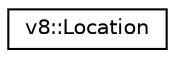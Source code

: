 digraph "Graphical Class Hierarchy"
{
  edge [fontname="Helvetica",fontsize="10",labelfontname="Helvetica",labelfontsize="10"];
  node [fontname="Helvetica",fontsize="10",shape=record];
  rankdir="LR";
  Node1 [label="v8::Location",height=0.2,width=0.4,color="black", fillcolor="white", style="filled",URL="$classv8_1_1Location.html"];
}
